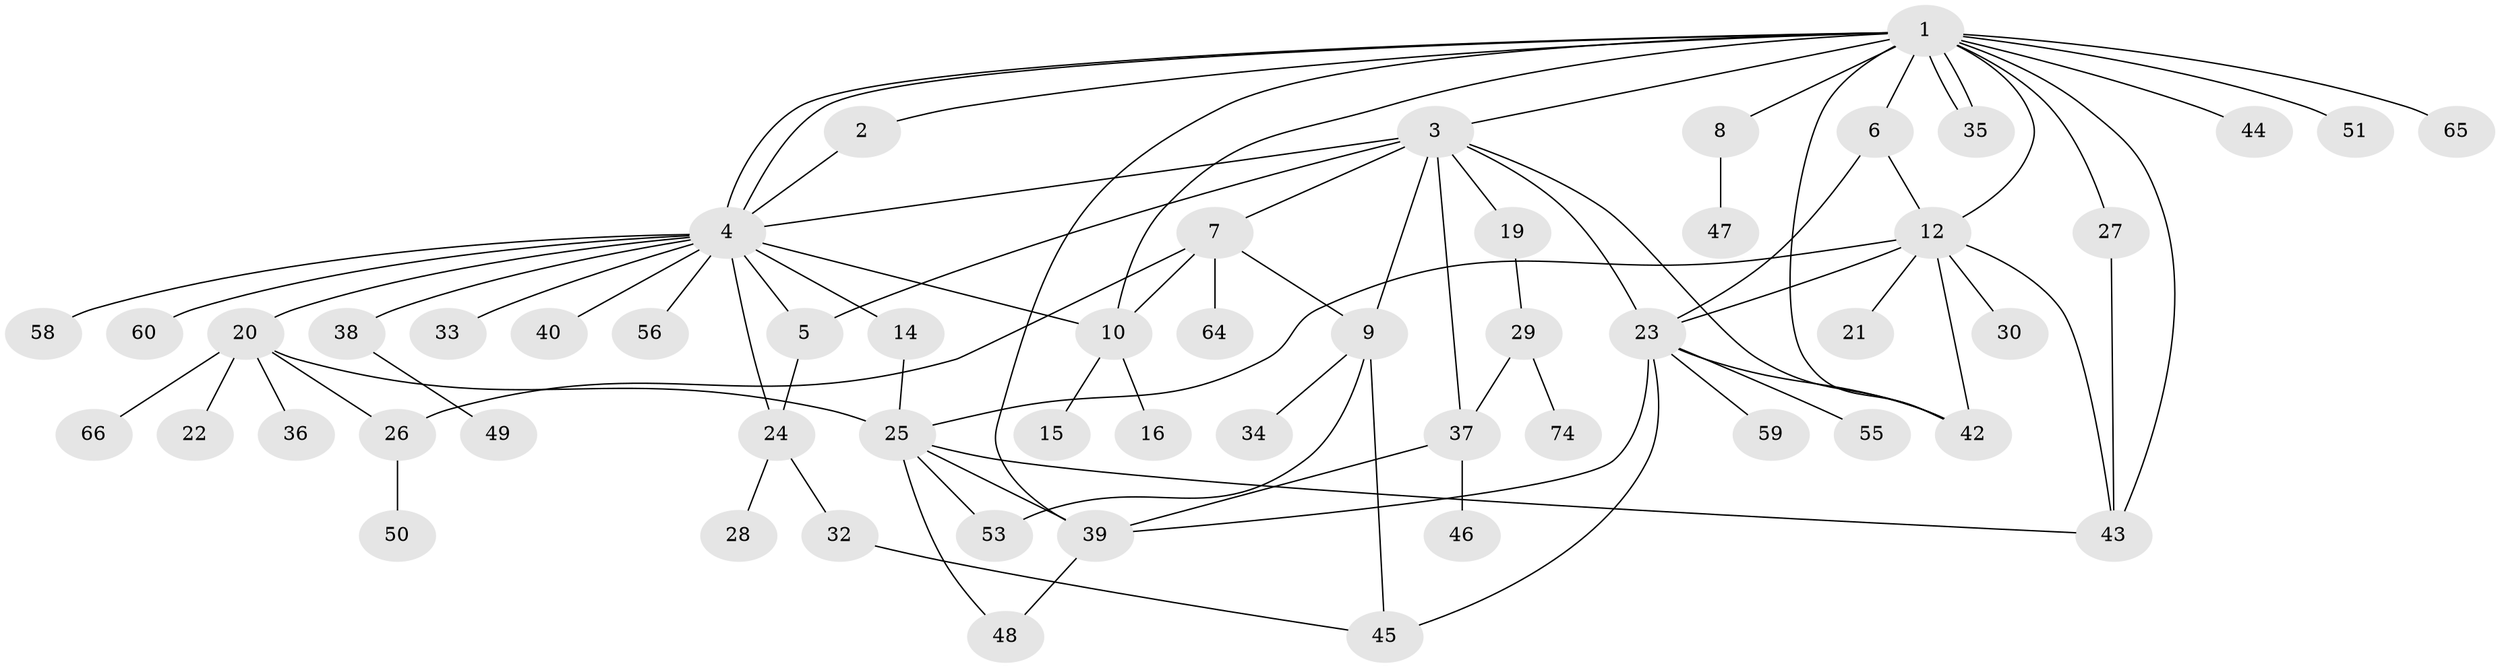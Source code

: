 // Generated by graph-tools (version 1.1) at 2025/23/03/03/25 07:23:53]
// undirected, 55 vertices, 83 edges
graph export_dot {
graph [start="1"]
  node [color=gray90,style=filled];
  1 [super="+68"];
  2;
  3 [super="+57"];
  4 [super="+11"];
  5 [super="+17"];
  6 [super="+18"];
  7 [super="+62"];
  8;
  9;
  10 [super="+13"];
  12 [super="+70"];
  14 [super="+69"];
  15;
  16;
  19;
  20 [super="+31"];
  21;
  22;
  23 [super="+41"];
  24 [super="+71"];
  25 [super="+61"];
  26 [super="+72"];
  27;
  28;
  29 [super="+73"];
  30;
  32;
  33;
  34;
  35;
  36;
  37 [super="+54"];
  38 [super="+63"];
  39;
  40;
  42;
  43 [super="+67"];
  44;
  45 [super="+52"];
  46;
  47;
  48;
  49;
  50;
  51;
  53;
  55;
  56;
  58;
  59;
  60;
  64;
  65;
  66;
  74;
  1 -- 2;
  1 -- 3;
  1 -- 4;
  1 -- 4;
  1 -- 6;
  1 -- 8;
  1 -- 12 [weight=2];
  1 -- 27;
  1 -- 35;
  1 -- 35;
  1 -- 39;
  1 -- 42;
  1 -- 43;
  1 -- 44;
  1 -- 51;
  1 -- 65;
  1 -- 10;
  2 -- 4;
  3 -- 5;
  3 -- 7;
  3 -- 9;
  3 -- 19;
  3 -- 37;
  3 -- 42;
  3 -- 4;
  3 -- 23;
  4 -- 10 [weight=2];
  4 -- 20 [weight=2];
  4 -- 24;
  4 -- 33;
  4 -- 40;
  4 -- 56;
  4 -- 58;
  4 -- 5;
  4 -- 38;
  4 -- 60;
  4 -- 14;
  5 -- 24;
  6 -- 12;
  6 -- 23;
  7 -- 64;
  7 -- 10;
  7 -- 9;
  7 -- 26;
  8 -- 47;
  9 -- 34;
  9 -- 45;
  9 -- 53;
  10 -- 15;
  10 -- 16;
  12 -- 21;
  12 -- 23;
  12 -- 30;
  12 -- 25;
  12 -- 42;
  12 -- 43;
  14 -- 25;
  19 -- 29;
  20 -- 22;
  20 -- 25;
  20 -- 26;
  20 -- 36;
  20 -- 66;
  23 -- 39;
  23 -- 59;
  23 -- 55;
  23 -- 42;
  23 -- 45;
  24 -- 28;
  24 -- 32;
  25 -- 39;
  25 -- 48;
  25 -- 53;
  25 -- 43;
  26 -- 50;
  27 -- 43;
  29 -- 37;
  29 -- 74;
  32 -- 45;
  37 -- 39;
  37 -- 46;
  38 -- 49;
  39 -- 48;
}
